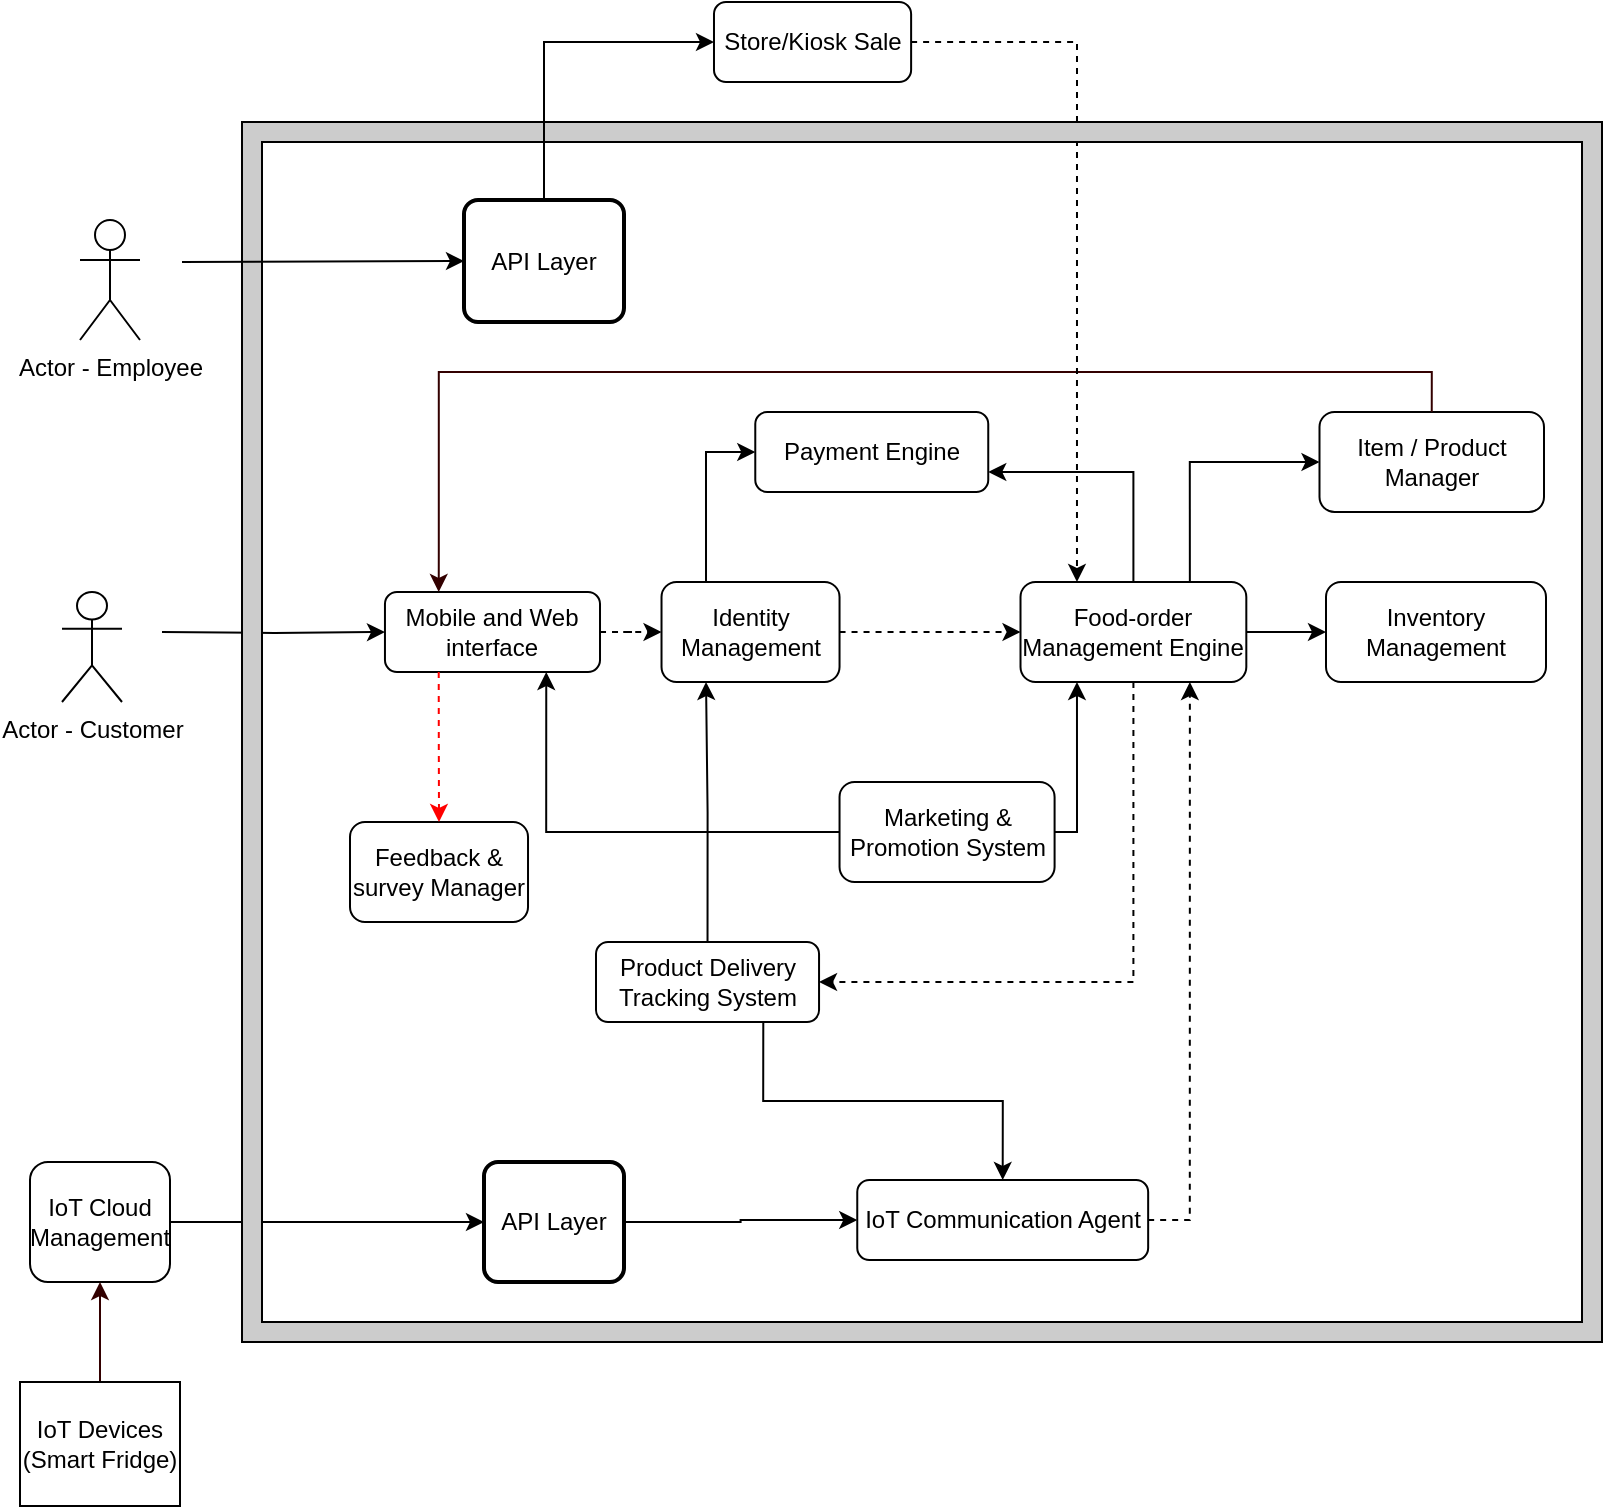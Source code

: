 <mxfile version="13.7.9" type="device"><diagram name=" Topology High-level workflow-final" id="cfE5dZ2zDNJX1_HJrWh7"><mxGraphModel dx="946" dy="522" grid="1" gridSize="10" guides="1" tooltips="1" connect="1" arrows="1" fold="1" page="1" pageScale="1" pageWidth="850" pageHeight="1100" math="0" shadow="0"><root><mxCell id="iQbVJcOC1ERVP4hp9HYg-0"/><mxCell id="iQbVJcOC1ERVP4hp9HYg-1" parent="iQbVJcOC1ERVP4hp9HYg-0"/><mxCell id="iQbVJcOC1ERVP4hp9HYg-12" value="" style="edgeStyle=orthogonalEdgeStyle;rounded=0;orthogonalLoop=1;jettySize=auto;html=1;" parent="iQbVJcOC1ERVP4hp9HYg-1" target="iQbVJcOC1ERVP4hp9HYg-11" edge="1"><mxGeometry relative="1" as="geometry"><mxPoint x="100" y="545" as="sourcePoint"/></mxGeometry></mxCell><mxCell id="iQbVJcOC1ERVP4hp9HYg-5" value="&lt;span&gt;Food-order Management Engine &lt;/span&gt;" style="rounded=1;whiteSpace=wrap;html=1;" parent="iQbVJcOC1ERVP4hp9HYg-1" vertex="1"><mxGeometry x="529.257" y="520" width="112.903" height="50" as="geometry"/></mxCell><mxCell id="iQbVJcOC1ERVP4hp9HYg-7" value="Item / Product Manager" style="rounded=1;whiteSpace=wrap;html=1;" parent="iQbVJcOC1ERVP4hp9HYg-1" vertex="1"><mxGeometry x="678.75" y="435" width="112.25" height="50" as="geometry"/></mxCell><mxCell id="iQbVJcOC1ERVP4hp9HYg-2" style="edgeStyle=orthogonalEdgeStyle;rounded=0;orthogonalLoop=1;jettySize=auto;html=1;exitX=0.75;exitY=0;exitDx=0;exitDy=0;entryX=0;entryY=0.5;entryDx=0;entryDy=0;" parent="iQbVJcOC1ERVP4hp9HYg-1" source="iQbVJcOC1ERVP4hp9HYg-5" target="iQbVJcOC1ERVP4hp9HYg-7" edge="1"><mxGeometry x="290.01" y="265" as="geometry"/></mxCell><mxCell id="iQbVJcOC1ERVP4hp9HYg-8" value="" style="edgeStyle=orthogonalEdgeStyle;rounded=0;orthogonalLoop=1;jettySize=auto;html=1;dashed=1;" parent="iQbVJcOC1ERVP4hp9HYg-1" source="6lX-hoDEJ0icS8eOJZJ_-14" target="iQbVJcOC1ERVP4hp9HYg-5" edge="1"><mxGeometry x="290.01" y="265" as="geometry"/></mxCell><mxCell id="iQbVJcOC1ERVP4hp9HYg-11" value="&lt;p&gt;&lt;span&gt;&lt;span&gt;&lt;/span&gt;&lt;/span&gt;&lt;span&gt;Mobile and Web interface&lt;/span&gt;&lt;/p&gt;" style="rounded=1;whiteSpace=wrap;html=1;" parent="iQbVJcOC1ERVP4hp9HYg-1" vertex="1"><mxGeometry x="211.482" y="525" width="107.527" height="40" as="geometry"/></mxCell><mxCell id="iQbVJcOC1ERVP4hp9HYg-6" style="edgeStyle=orthogonalEdgeStyle;rounded=0;orthogonalLoop=1;jettySize=auto;html=1;exitX=0.5;exitY=0;exitDx=0;exitDy=0;entryX=0.25;entryY=0;entryDx=0;entryDy=0;strokeColor=#330000;" parent="iQbVJcOC1ERVP4hp9HYg-1" source="iQbVJcOC1ERVP4hp9HYg-7" target="iQbVJcOC1ERVP4hp9HYg-11" edge="1"><mxGeometry x="290.01" y="265" as="geometry"/></mxCell><mxCell id="iQbVJcOC1ERVP4hp9HYg-15" style="edgeStyle=orthogonalEdgeStyle;rounded=0;orthogonalLoop=1;jettySize=auto;html=1;exitX=1;exitY=0.5;exitDx=0;exitDy=0;entryX=0.25;entryY=0;entryDx=0;entryDy=0;dashed=1;" parent="iQbVJcOC1ERVP4hp9HYg-1" source="iQbVJcOC1ERVP4hp9HYg-16" target="iQbVJcOC1ERVP4hp9HYg-5" edge="1"><mxGeometry x="330" y="260" as="geometry"/></mxCell><mxCell id="iQbVJcOC1ERVP4hp9HYg-16" value="&lt;p&gt;&lt;span&gt;Store/Kiosk Sale&lt;/span&gt;&lt;/p&gt;" style="rounded=1;whiteSpace=wrap;html=1;" parent="iQbVJcOC1ERVP4hp9HYg-1" vertex="1"><mxGeometry x="375.996" y="230" width="98.566" height="40" as="geometry"/></mxCell><mxCell id="iQbVJcOC1ERVP4hp9HYg-17" value="&lt;p&gt;&lt;span&gt;Payment Engine&lt;/span&gt;&lt;/p&gt;" style="rounded=1;whiteSpace=wrap;html=1;" parent="iQbVJcOC1ERVP4hp9HYg-1" vertex="1"><mxGeometry x="396.641" y="435" width="116.487" height="40" as="geometry"/></mxCell><mxCell id="iQbVJcOC1ERVP4hp9HYg-3" style="edgeStyle=orthogonalEdgeStyle;rounded=0;orthogonalLoop=1;jettySize=auto;html=1;exitX=0.5;exitY=0;exitDx=0;exitDy=0;entryX=1;entryY=0.75;entryDx=0;entryDy=0;" parent="iQbVJcOC1ERVP4hp9HYg-1" source="iQbVJcOC1ERVP4hp9HYg-5" target="iQbVJcOC1ERVP4hp9HYg-17" edge="1"><mxGeometry x="290.01" y="265" as="geometry"/></mxCell><mxCell id="iQbVJcOC1ERVP4hp9HYg-9" style="edgeStyle=orthogonalEdgeStyle;rounded=0;orthogonalLoop=1;jettySize=auto;html=1;exitX=0.25;exitY=0;exitDx=0;exitDy=0;entryX=0;entryY=0.5;entryDx=0;entryDy=0;" parent="iQbVJcOC1ERVP4hp9HYg-1" source="6lX-hoDEJ0icS8eOJZJ_-14" target="iQbVJcOC1ERVP4hp9HYg-17" edge="1"><mxGeometry x="290.01" y="265" as="geometry"/></mxCell><mxCell id="iQbVJcOC1ERVP4hp9HYg-20" style="edgeStyle=orthogonalEdgeStyle;rounded=0;orthogonalLoop=1;jettySize=auto;html=1;exitX=1;exitY=0.5;exitDx=0;exitDy=0;entryX=0.75;entryY=1;entryDx=0;entryDy=0;dashed=1;" parent="iQbVJcOC1ERVP4hp9HYg-1" source="iQbVJcOC1ERVP4hp9HYg-21" target="iQbVJcOC1ERVP4hp9HYg-5" edge="1"><mxGeometry x="341" y="260" as="geometry"><mxPoint x="592.792" y="564" as="targetPoint"/></mxGeometry></mxCell><mxCell id="iQbVJcOC1ERVP4hp9HYg-21" value="&lt;p&gt;&lt;span&gt;IoT Communication Agent&lt;/span&gt;&lt;/p&gt;" style="rounded=1;whiteSpace=wrap;html=1;" parent="iQbVJcOC1ERVP4hp9HYg-1" vertex="1"><mxGeometry x="447.63" y="819" width="145.45" height="40" as="geometry"/></mxCell><mxCell id="iQbVJcOC1ERVP4hp9HYg-22" style="edgeStyle=orthogonalEdgeStyle;rounded=0;orthogonalLoop=1;jettySize=auto;html=1;exitX=1;exitY=0.5;exitDx=0;exitDy=0;entryX=0.25;entryY=1;entryDx=0;entryDy=0;" parent="iQbVJcOC1ERVP4hp9HYg-1" source="iQbVJcOC1ERVP4hp9HYg-24" target="iQbVJcOC1ERVP4hp9HYg-5" edge="1"><mxGeometry x="290.01" y="265" as="geometry"><Array as="points"><mxPoint x="557" y="645"/></Array></mxGeometry></mxCell><mxCell id="iQbVJcOC1ERVP4hp9HYg-23" style="edgeStyle=orthogonalEdgeStyle;rounded=0;orthogonalLoop=1;jettySize=auto;html=1;exitX=0;exitY=0.5;exitDx=0;exitDy=0;entryX=0.75;entryY=1;entryDx=0;entryDy=0;" parent="iQbVJcOC1ERVP4hp9HYg-1" source="iQbVJcOC1ERVP4hp9HYg-24" target="iQbVJcOC1ERVP4hp9HYg-11" edge="1"><mxGeometry x="290.01" y="265" as="geometry"/></mxCell><mxCell id="iQbVJcOC1ERVP4hp9HYg-24" value="Marketing &amp;amp; Promotion System" style="rounded=1;whiteSpace=wrap;html=1;" parent="iQbVJcOC1ERVP4hp9HYg-1" vertex="1"><mxGeometry x="438.772" y="620" width="107.527" height="50" as="geometry"/></mxCell><mxCell id="iQbVJcOC1ERVP4hp9HYg-25" style="edgeStyle=orthogonalEdgeStyle;rounded=0;orthogonalLoop=1;jettySize=auto;html=1;exitX=1;exitY=0.5;exitDx=0;exitDy=0;entryX=0;entryY=0.5;entryDx=0;entryDy=0;" parent="iQbVJcOC1ERVP4hp9HYg-1" source="iQbVJcOC1ERVP4hp9HYg-26" target="6lX-hoDEJ0icS8eOJZJ_-4" edge="1"><mxGeometry x="330" y="260" as="geometry"/></mxCell><mxCell id="iQbVJcOC1ERVP4hp9HYg-26" value="&lt;p&gt;&lt;span&gt;IoT Cloud Management&lt;/span&gt;&lt;/p&gt;" style="rounded=1;whiteSpace=wrap;html=1;" parent="iQbVJcOC1ERVP4hp9HYg-1" vertex="1"><mxGeometry x="34" y="810" width="70" height="60" as="geometry"/></mxCell><mxCell id="iQbVJcOC1ERVP4hp9HYg-27" value="Inventory Management" style="rounded=1;whiteSpace=wrap;html=1;" parent="iQbVJcOC1ERVP4hp9HYg-1" vertex="1"><mxGeometry x="682" y="520" width="110" height="50" as="geometry"/></mxCell><mxCell id="iQbVJcOC1ERVP4hp9HYg-29" style="edgeStyle=orthogonalEdgeStyle;rounded=0;orthogonalLoop=1;jettySize=auto;html=1;exitX=0.5;exitY=1;exitDx=0;exitDy=0;" parent="iQbVJcOC1ERVP4hp9HYg-1" edge="1"><mxGeometry x="341" y="260" as="geometry"><mxPoint x="658.204" y="340" as="sourcePoint"/><mxPoint x="658.204" y="340" as="targetPoint"/></mxGeometry></mxCell><mxCell id="iQbVJcOC1ERVP4hp9HYg-30" value="" style="endArrow=classic;html=1;exitX=1;exitY=0.5;exitDx=0;exitDy=0;entryX=0;entryY=0.5;entryDx=0;entryDy=0;" parent="iQbVJcOC1ERVP4hp9HYg-1" source="iQbVJcOC1ERVP4hp9HYg-5" target="iQbVJcOC1ERVP4hp9HYg-27" edge="1"><mxGeometry x="290.01" y="265" width="50" height="50" as="geometry"><mxPoint x="472.806" y="695" as="sourcePoint"/><mxPoint x="517.609" y="645" as="targetPoint"/></mxGeometry></mxCell><mxCell id="iQbVJcOC1ERVP4hp9HYg-32" value="" style="edgeStyle=orthogonalEdgeStyle;rounded=0;orthogonalLoop=1;jettySize=auto;html=1;entryX=0.25;entryY=1;entryDx=0;entryDy=0;exitX=0.5;exitY=0;exitDx=0;exitDy=0;" parent="iQbVJcOC1ERVP4hp9HYg-1" source="iQbVJcOC1ERVP4hp9HYg-34" target="6lX-hoDEJ0icS8eOJZJ_-14" edge="1"><mxGeometry x="290.01" y="265" as="geometry"><mxPoint x="351.838" y="625" as="targetPoint"/></mxGeometry></mxCell><mxCell id="iQbVJcOC1ERVP4hp9HYg-33" style="edgeStyle=orthogonalEdgeStyle;rounded=0;orthogonalLoop=1;jettySize=auto;html=1;exitX=0.75;exitY=1;exitDx=0;exitDy=0;entryX=0.5;entryY=0;entryDx=0;entryDy=0;" parent="iQbVJcOC1ERVP4hp9HYg-1" source="iQbVJcOC1ERVP4hp9HYg-34" target="iQbVJcOC1ERVP4hp9HYg-21" edge="1"><mxGeometry x="341" y="260" as="geometry"/></mxCell><mxCell id="iQbVJcOC1ERVP4hp9HYg-34" value="Product Delivery Tracking System" style="rounded=1;whiteSpace=wrap;html=1;" parent="iQbVJcOC1ERVP4hp9HYg-1" vertex="1"><mxGeometry x="317.002" y="700" width="111.527" height="40" as="geometry"/></mxCell><mxCell id="iQbVJcOC1ERVP4hp9HYg-4" style="edgeStyle=orthogonalEdgeStyle;rounded=0;orthogonalLoop=1;jettySize=auto;html=1;exitX=0.5;exitY=1;exitDx=0;exitDy=0;entryX=1;entryY=0.5;entryDx=0;entryDy=0;dashed=1;" parent="iQbVJcOC1ERVP4hp9HYg-1" source="iQbVJcOC1ERVP4hp9HYg-5" target="iQbVJcOC1ERVP4hp9HYg-34" edge="1"><mxGeometry x="290.01" y="265" as="geometry"/></mxCell><mxCell id="iQbVJcOC1ERVP4hp9HYg-28" value="Feedback &amp;amp; survey Manager" style="rounded=1;whiteSpace=wrap;html=1;" parent="iQbVJcOC1ERVP4hp9HYg-1" vertex="1"><mxGeometry x="194" y="640" width="89.01" height="50" as="geometry"/></mxCell><mxCell id="iQbVJcOC1ERVP4hp9HYg-10" style="edgeStyle=orthogonalEdgeStyle;rounded=0;orthogonalLoop=1;jettySize=auto;html=1;exitX=0.25;exitY=1;exitDx=0;exitDy=0;entryX=0.5;entryY=0;entryDx=0;entryDy=0;dashed=1;strokeColor=#FF0000;" parent="iQbVJcOC1ERVP4hp9HYg-1" source="iQbVJcOC1ERVP4hp9HYg-11" target="iQbVJcOC1ERVP4hp9HYg-28" edge="1"><mxGeometry x="290.01" y="265" as="geometry"><mxPoint x="285.505" y="625" as="targetPoint"/></mxGeometry></mxCell><mxCell id="iQbVJcOC1ERVP4hp9HYg-36" value="Actor - Customer" style="shape=umlActor;verticalLabelPosition=bottom;verticalAlign=top;html=1;outlineConnect=0;" parent="iQbVJcOC1ERVP4hp9HYg-1" vertex="1"><mxGeometry x="50" y="525" width="30" height="55" as="geometry"/></mxCell><mxCell id="iQbVJcOC1ERVP4hp9HYg-37" value="Actor - Employee" style="shape=umlActor;verticalLabelPosition=bottom;verticalAlign=top;html=1;outlineConnect=0;" parent="iQbVJcOC1ERVP4hp9HYg-1" vertex="1"><mxGeometry x="59" y="339" width="30" height="60" as="geometry"/></mxCell><mxCell id="iQbVJcOC1ERVP4hp9HYg-43" value="" style="edgeStyle=orthogonalEdgeStyle;rounded=0;orthogonalLoop=1;jettySize=auto;html=1;strokeColor=#330000;entryX=0.5;entryY=1;entryDx=0;entryDy=0;" parent="iQbVJcOC1ERVP4hp9HYg-1" source="iQbVJcOC1ERVP4hp9HYg-38" target="iQbVJcOC1ERVP4hp9HYg-26" edge="1"><mxGeometry relative="1" as="geometry"><mxPoint x="130" y="839" as="targetPoint"/></mxGeometry></mxCell><mxCell id="iQbVJcOC1ERVP4hp9HYg-38" value="&lt;div&gt;IoT Devices&lt;/div&gt;&lt;div&gt;(Smart Fridge)&lt;br&gt;&lt;/div&gt;" style="rounded=0;whiteSpace=wrap;html=1;" parent="iQbVJcOC1ERVP4hp9HYg-1" vertex="1"><mxGeometry x="29" y="920" width="80" height="62" as="geometry"/></mxCell><mxCell id="6lX-hoDEJ0icS8eOJZJ_-5" value="" style="edgeStyle=orthogonalEdgeStyle;rounded=0;orthogonalLoop=1;jettySize=auto;html=1;" parent="iQbVJcOC1ERVP4hp9HYg-1" source="6lX-hoDEJ0icS8eOJZJ_-4" target="iQbVJcOC1ERVP4hp9HYg-21" edge="1"><mxGeometry relative="1" as="geometry"/></mxCell><mxCell id="6lX-hoDEJ0icS8eOJZJ_-4" value="API Layer" style="rounded=1;whiteSpace=wrap;html=1;absoluteArcSize=1;arcSize=14;strokeWidth=2;" parent="iQbVJcOC1ERVP4hp9HYg-1" vertex="1"><mxGeometry x="261" y="810" width="70" height="60" as="geometry"/></mxCell><mxCell id="6lX-hoDEJ0icS8eOJZJ_-6" value="" style="verticalLabelPosition=bottom;verticalAlign=top;html=1;shape=mxgraph.basic.frame;dx=10;fillColor=#CCCCCC;" parent="iQbVJcOC1ERVP4hp9HYg-1" vertex="1"><mxGeometry x="140" y="290" width="680" height="610" as="geometry"/></mxCell><mxCell id="6lX-hoDEJ0icS8eOJZJ_-12" style="edgeStyle=orthogonalEdgeStyle;rounded=0;orthogonalLoop=1;jettySize=auto;html=1;exitX=0.5;exitY=0;exitDx=0;exitDy=0;entryX=0;entryY=0.5;entryDx=0;entryDy=0;" parent="iQbVJcOC1ERVP4hp9HYg-1" source="6lX-hoDEJ0icS8eOJZJ_-2" target="iQbVJcOC1ERVP4hp9HYg-16" edge="1"><mxGeometry relative="1" as="geometry"/></mxCell><mxCell id="6lX-hoDEJ0icS8eOJZJ_-2" value="API Layer" style="rounded=1;whiteSpace=wrap;html=1;absoluteArcSize=1;arcSize=14;strokeWidth=2;" parent="iQbVJcOC1ERVP4hp9HYg-1" vertex="1"><mxGeometry x="251" y="329" width="80" height="61" as="geometry"/></mxCell><mxCell id="6lX-hoDEJ0icS8eOJZJ_-10" value="" style="endArrow=classic;html=1;entryX=0;entryY=0.5;entryDx=0;entryDy=0;" parent="iQbVJcOC1ERVP4hp9HYg-1" target="6lX-hoDEJ0icS8eOJZJ_-2" edge="1"><mxGeometry width="50" height="50" relative="1" as="geometry"><mxPoint x="110" y="360" as="sourcePoint"/><mxPoint x="355.986" y="325" as="targetPoint"/></mxGeometry></mxCell><mxCell id="6lX-hoDEJ0icS8eOJZJ_-14" value="Identity Management" style="rounded=1;whiteSpace=wrap;html=1;" parent="iQbVJcOC1ERVP4hp9HYg-1" vertex="1"><mxGeometry x="349.76" y="520" width="89.01" height="50" as="geometry"/></mxCell><mxCell id="6lX-hoDEJ0icS8eOJZJ_-15" value="" style="edgeStyle=orthogonalEdgeStyle;rounded=0;orthogonalLoop=1;jettySize=auto;html=1;dashed=1;" parent="iQbVJcOC1ERVP4hp9HYg-1" source="iQbVJcOC1ERVP4hp9HYg-11" target="6lX-hoDEJ0icS8eOJZJ_-14" edge="1"><mxGeometry x="290.01" y="265" as="geometry"><mxPoint x="319.009" y="545" as="sourcePoint"/><mxPoint x="529.257" y="545" as="targetPoint"/></mxGeometry></mxCell></root></mxGraphModel></diagram></mxfile>